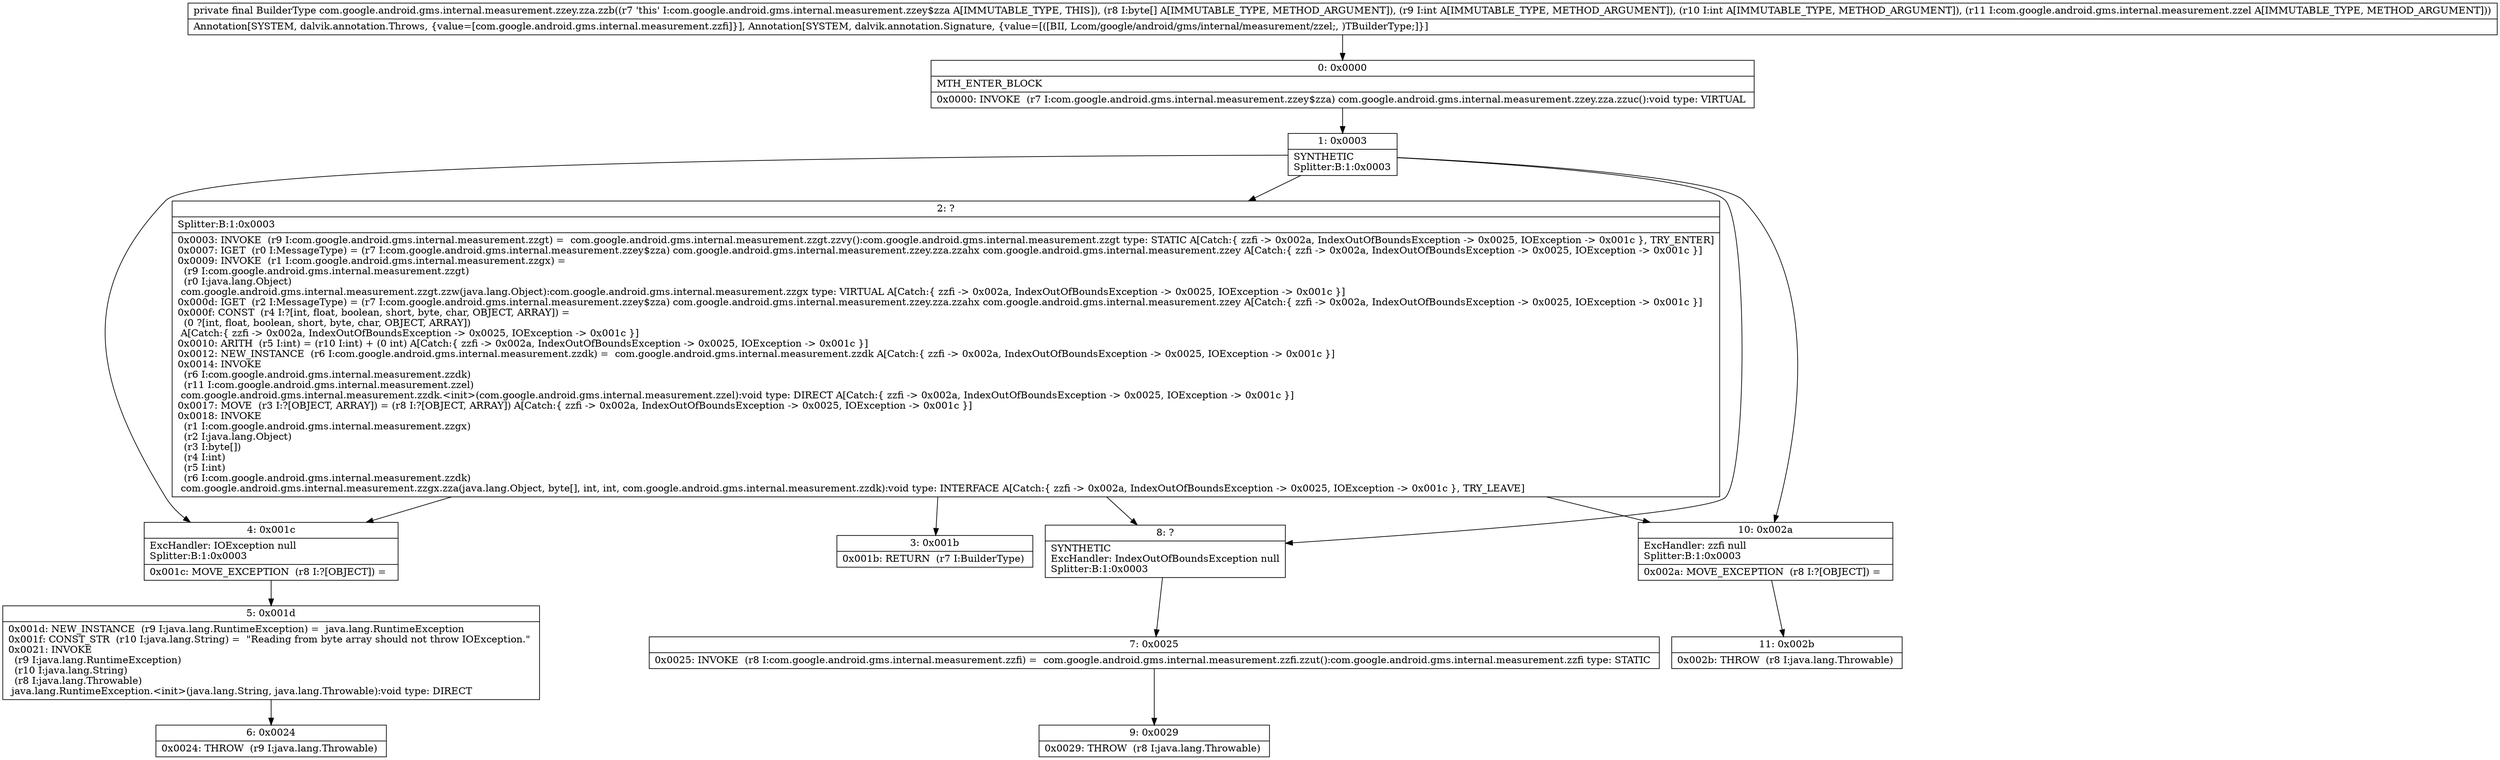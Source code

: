 digraph "CFG forcom.google.android.gms.internal.measurement.zzey.zza.zzb([BIILcom\/google\/android\/gms\/internal\/measurement\/zzel;)Lcom\/google\/android\/gms\/internal\/measurement\/zzey$zza;" {
Node_0 [shape=record,label="{0\:\ 0x0000|MTH_ENTER_BLOCK\l|0x0000: INVOKE  (r7 I:com.google.android.gms.internal.measurement.zzey$zza) com.google.android.gms.internal.measurement.zzey.zza.zzuc():void type: VIRTUAL \l}"];
Node_1 [shape=record,label="{1\:\ 0x0003|SYNTHETIC\lSplitter:B:1:0x0003\l}"];
Node_2 [shape=record,label="{2\:\ ?|Splitter:B:1:0x0003\l|0x0003: INVOKE  (r9 I:com.google.android.gms.internal.measurement.zzgt) =  com.google.android.gms.internal.measurement.zzgt.zzvy():com.google.android.gms.internal.measurement.zzgt type: STATIC A[Catch:\{ zzfi \-\> 0x002a, IndexOutOfBoundsException \-\> 0x0025, IOException \-\> 0x001c \}, TRY_ENTER]\l0x0007: IGET  (r0 I:MessageType) = (r7 I:com.google.android.gms.internal.measurement.zzey$zza) com.google.android.gms.internal.measurement.zzey.zza.zzahx com.google.android.gms.internal.measurement.zzey A[Catch:\{ zzfi \-\> 0x002a, IndexOutOfBoundsException \-\> 0x0025, IOException \-\> 0x001c \}]\l0x0009: INVOKE  (r1 I:com.google.android.gms.internal.measurement.zzgx) = \l  (r9 I:com.google.android.gms.internal.measurement.zzgt)\l  (r0 I:java.lang.Object)\l com.google.android.gms.internal.measurement.zzgt.zzw(java.lang.Object):com.google.android.gms.internal.measurement.zzgx type: VIRTUAL A[Catch:\{ zzfi \-\> 0x002a, IndexOutOfBoundsException \-\> 0x0025, IOException \-\> 0x001c \}]\l0x000d: IGET  (r2 I:MessageType) = (r7 I:com.google.android.gms.internal.measurement.zzey$zza) com.google.android.gms.internal.measurement.zzey.zza.zzahx com.google.android.gms.internal.measurement.zzey A[Catch:\{ zzfi \-\> 0x002a, IndexOutOfBoundsException \-\> 0x0025, IOException \-\> 0x001c \}]\l0x000f: CONST  (r4 I:?[int, float, boolean, short, byte, char, OBJECT, ARRAY]) = \l  (0 ?[int, float, boolean, short, byte, char, OBJECT, ARRAY])\l A[Catch:\{ zzfi \-\> 0x002a, IndexOutOfBoundsException \-\> 0x0025, IOException \-\> 0x001c \}]\l0x0010: ARITH  (r5 I:int) = (r10 I:int) + (0 int) A[Catch:\{ zzfi \-\> 0x002a, IndexOutOfBoundsException \-\> 0x0025, IOException \-\> 0x001c \}]\l0x0012: NEW_INSTANCE  (r6 I:com.google.android.gms.internal.measurement.zzdk) =  com.google.android.gms.internal.measurement.zzdk A[Catch:\{ zzfi \-\> 0x002a, IndexOutOfBoundsException \-\> 0x0025, IOException \-\> 0x001c \}]\l0x0014: INVOKE  \l  (r6 I:com.google.android.gms.internal.measurement.zzdk)\l  (r11 I:com.google.android.gms.internal.measurement.zzel)\l com.google.android.gms.internal.measurement.zzdk.\<init\>(com.google.android.gms.internal.measurement.zzel):void type: DIRECT A[Catch:\{ zzfi \-\> 0x002a, IndexOutOfBoundsException \-\> 0x0025, IOException \-\> 0x001c \}]\l0x0017: MOVE  (r3 I:?[OBJECT, ARRAY]) = (r8 I:?[OBJECT, ARRAY]) A[Catch:\{ zzfi \-\> 0x002a, IndexOutOfBoundsException \-\> 0x0025, IOException \-\> 0x001c \}]\l0x0018: INVOKE  \l  (r1 I:com.google.android.gms.internal.measurement.zzgx)\l  (r2 I:java.lang.Object)\l  (r3 I:byte[])\l  (r4 I:int)\l  (r5 I:int)\l  (r6 I:com.google.android.gms.internal.measurement.zzdk)\l com.google.android.gms.internal.measurement.zzgx.zza(java.lang.Object, byte[], int, int, com.google.android.gms.internal.measurement.zzdk):void type: INTERFACE A[Catch:\{ zzfi \-\> 0x002a, IndexOutOfBoundsException \-\> 0x0025, IOException \-\> 0x001c \}, TRY_LEAVE]\l}"];
Node_3 [shape=record,label="{3\:\ 0x001b|0x001b: RETURN  (r7 I:BuilderType) \l}"];
Node_4 [shape=record,label="{4\:\ 0x001c|ExcHandler: IOException null\lSplitter:B:1:0x0003\l|0x001c: MOVE_EXCEPTION  (r8 I:?[OBJECT]) =  \l}"];
Node_5 [shape=record,label="{5\:\ 0x001d|0x001d: NEW_INSTANCE  (r9 I:java.lang.RuntimeException) =  java.lang.RuntimeException \l0x001f: CONST_STR  (r10 I:java.lang.String) =  \"Reading from byte array should not throw IOException.\" \l0x0021: INVOKE  \l  (r9 I:java.lang.RuntimeException)\l  (r10 I:java.lang.String)\l  (r8 I:java.lang.Throwable)\l java.lang.RuntimeException.\<init\>(java.lang.String, java.lang.Throwable):void type: DIRECT \l}"];
Node_6 [shape=record,label="{6\:\ 0x0024|0x0024: THROW  (r9 I:java.lang.Throwable) \l}"];
Node_7 [shape=record,label="{7\:\ 0x0025|0x0025: INVOKE  (r8 I:com.google.android.gms.internal.measurement.zzfi) =  com.google.android.gms.internal.measurement.zzfi.zzut():com.google.android.gms.internal.measurement.zzfi type: STATIC \l}"];
Node_8 [shape=record,label="{8\:\ ?|SYNTHETIC\lExcHandler: IndexOutOfBoundsException null\lSplitter:B:1:0x0003\l}"];
Node_9 [shape=record,label="{9\:\ 0x0029|0x0029: THROW  (r8 I:java.lang.Throwable) \l}"];
Node_10 [shape=record,label="{10\:\ 0x002a|ExcHandler: zzfi null\lSplitter:B:1:0x0003\l|0x002a: MOVE_EXCEPTION  (r8 I:?[OBJECT]) =  \l}"];
Node_11 [shape=record,label="{11\:\ 0x002b|0x002b: THROW  (r8 I:java.lang.Throwable) \l}"];
MethodNode[shape=record,label="{private final BuilderType com.google.android.gms.internal.measurement.zzey.zza.zzb((r7 'this' I:com.google.android.gms.internal.measurement.zzey$zza A[IMMUTABLE_TYPE, THIS]), (r8 I:byte[] A[IMMUTABLE_TYPE, METHOD_ARGUMENT]), (r9 I:int A[IMMUTABLE_TYPE, METHOD_ARGUMENT]), (r10 I:int A[IMMUTABLE_TYPE, METHOD_ARGUMENT]), (r11 I:com.google.android.gms.internal.measurement.zzel A[IMMUTABLE_TYPE, METHOD_ARGUMENT]))  | Annotation[SYSTEM, dalvik.annotation.Throws, \{value=[com.google.android.gms.internal.measurement.zzfi]\}], Annotation[SYSTEM, dalvik.annotation.Signature, \{value=[([BII, Lcom\/google\/android\/gms\/internal\/measurement\/zzel;, )TBuilderType;]\}]\l}"];
MethodNode -> Node_0;
Node_0 -> Node_1;
Node_1 -> Node_2;
Node_1 -> Node_10;
Node_1 -> Node_8;
Node_1 -> Node_4;
Node_2 -> Node_3;
Node_2 -> Node_10;
Node_2 -> Node_8;
Node_2 -> Node_4;
Node_4 -> Node_5;
Node_5 -> Node_6;
Node_7 -> Node_9;
Node_8 -> Node_7;
Node_10 -> Node_11;
}

